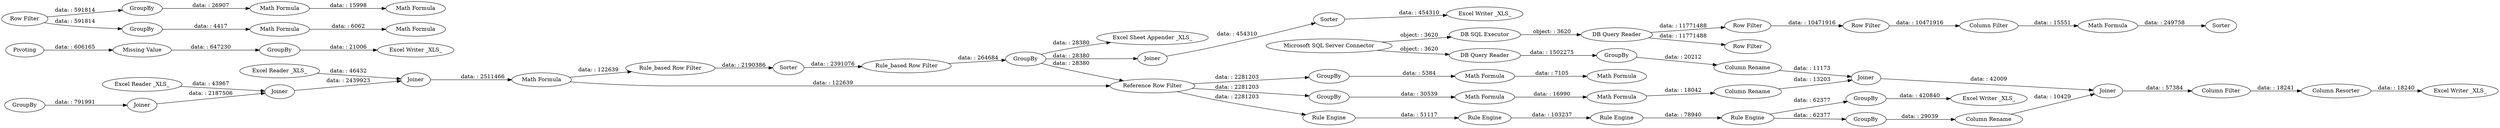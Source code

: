 digraph {
	"-9135412104890286286_35" [label="Row Filter"]
	"-719670154034770343_99" [label="Column Rename"]
	"-8878373095170513913_96" [label="Excel Sheet Appender _XLS_"]
	"-719670154034770343_2" [label="Microsoft SQL Server Connector"]
	"-8878373095170513913_71" [label=GroupBy]
	"-524207331699765767_87" [label=Pivoting]
	"-719670154034770343_106" [label=GroupBy]
	"-719670154034770343_97" [label="Excel Writer _XLS_"]
	"-524207331699765767_86" [label="Row Filter"]
	"-524207331699765767_82" [label="Math Formula"]
	"-9135412104890286286_92" [label="Row Filter"]
	"-524207331699765767_76" [label=GroupBy]
	"-6089198681189726548_61" [label=Joiner]
	"-719670154034770343_113" [label="Column Filter"]
	"-524207331699765767_79" [label="Math Formula"]
	"-719670154034770343_103" [label="Column Resorter"]
	"-9135412104890286286_53" [label="Math Formula"]
	"-719670154034770343_78" [label="Math Formula"]
	"-9135412104890286286_54" [label="Column Filter"]
	"-6089198681189726548_60" [label="Excel Reader _XLS_"]
	"-8878373095170513913_95" [label=Sorter]
	"-719670154034770343_109" [label="Rule Engine"]
	"-524207331699765767_80" [label="Math Formula"]
	"-6089198681189726548_72" [label="Math Formula"]
	"-719670154034770343_6" [label="DB SQL Executor"]
	"-719670154034770343_73" [label="Reference Row Filter"]
	"-524207331699765767_77" [label="Math Formula"]
	"-719670154034770343_107" [label="Rule Engine"]
	"-719670154034770343_112" [label="Column Rename"]
	"-524207331699765767_84" [label=GroupBy]
	"-719670154034770343_111" [label=Joiner]
	"-719670154034770343_110" [label="Rule Engine"]
	"-719670154034770343_100" [label="Column Rename"]
	"-6089198681189726548_58" [label="Excel Reader _XLS_"]
	"-719670154034770343_74" [label=GroupBy]
	"-8878373095170513913_69" [label=Sorter]
	"-9135412104890286286_56" [label=GroupBy]
	"-8878373095170513913_70" [label="Rule_based Row Filter"]
	"-719670154034770343_75" [label="Math Formula"]
	"-9135412104890286286_55" [label=Sorter]
	"-719670154034770343_102" [label=Joiner]
	"-524207331699765767_83" [label="Math Formula"]
	"-6089198681189726548_57" [label=Joiner]
	"-719670154034770343_98" [label=GroupBy]
	"-719670154034770343_108" [label="Rule Engine"]
	"-524207331699765767_90" [label="Excel Writer _XLS_"]
	"-719670154034770343_114" [label=GroupBy]
	"-8878373095170513913_65" [label="Rule_based Row Filter"]
	"-524207331699765767_85" [label=GroupBy]
	"-6089198681189726548_59" [label=Joiner]
	"-524207331699765767_88" [label="Missing Value"]
	"-719670154034770343_104" [label="DB Query Reader"]
	"-719670154034770343_31" [label="DB Query Reader"]
	"-719670154034770343_115" [label="Excel Writer _XLS_"]
	"-524207331699765767_89" [label=GroupBy]
	"-719670154034770343_116" [label="Row Filter"]
	"-524207331699765767_81" [label="Math Formula"]
	"-8878373095170513913_93" [label="Excel Writer _XLS_"]
	"-8878373095170513913_94" [label=Joiner]
	"-9135412104890286286_92" -> "-9135412104890286286_54" [label="data: : 10471916"]
	"-719670154034770343_31" -> "-9135412104890286286_35" [label="data: : 11771488"]
	"-719670154034770343_74" -> "-719670154034770343_75" [label="data: : 30539"]
	"-719670154034770343_109" -> "-719670154034770343_110" [label="data: : 78940"]
	"-524207331699765767_76" -> "-524207331699765767_77" [label="data: : 5384"]
	"-8878373095170513913_71" -> "-8878373095170513913_94" [label="data: : 28380"]
	"-524207331699765767_86" -> "-524207331699765767_85" [label="data: : 591814"]
	"-524207331699765767_87" -> "-524207331699765767_88" [label="data: : 606165"]
	"-719670154034770343_31" -> "-719670154034770343_116" [label="data: : 11771488"]
	"-719670154034770343_102" -> "-719670154034770343_111" [label="data: : 42009"]
	"-719670154034770343_106" -> "-719670154034770343_112" [label="data: : 29039"]
	"-719670154034770343_6" -> "-719670154034770343_31" [label="object: : 3620"]
	"-8878373095170513913_70" -> "-8878373095170513913_71" [label="data: : 264684"]
	"-719670154034770343_100" -> "-719670154034770343_102" [label="data: : 13203"]
	"-719670154034770343_114" -> "-719670154034770343_115" [label="data: : 420840"]
	"-8878373095170513913_71" -> "-719670154034770343_73" [label="data: : 28380"]
	"-524207331699765767_84" -> "-524207331699765767_83" [label="data: : 26907"]
	"-719670154034770343_73" -> "-719670154034770343_74" [label="data: : 2281203"]
	"-719670154034770343_104" -> "-719670154034770343_98" [label="data: : 1502275"]
	"-6089198681189726548_61" -> "-6089198681189726548_72" [label="data: : 2511466"]
	"-524207331699765767_86" -> "-524207331699765767_84" [label="data: : 591814"]
	"-719670154034770343_107" -> "-719670154034770343_108" [label="data: : 51117"]
	"-6089198681189726548_72" -> "-719670154034770343_73" [label="data: : 122639"]
	"-719670154034770343_75" -> "-719670154034770343_78" [label="data: : 16990"]
	"-719670154034770343_110" -> "-719670154034770343_106" [label="data: : 62377"]
	"-719670154034770343_73" -> "-719670154034770343_107" [label="data: : 2281203"]
	"-6089198681189726548_58" -> "-6089198681189726548_59" [label="data: : 43967"]
	"-9135412104890286286_35" -> "-9135412104890286286_92" [label="data: : 10471916"]
	"-6089198681189726548_57" -> "-6089198681189726548_59" [label="data: : 2187506"]
	"-719670154034770343_2" -> "-719670154034770343_6" [label="object: : 3620"]
	"-719670154034770343_2" -> "-719670154034770343_104" [label="object: : 3620"]
	"-719670154034770343_113" -> "-719670154034770343_103" [label="data: : 18241"]
	"-719670154034770343_98" -> "-719670154034770343_99" [label="data: : 20212"]
	"-719670154034770343_99" -> "-719670154034770343_102" [label="data: : 11173"]
	"-9135412104890286286_54" -> "-9135412104890286286_53" [label="data: : 15551"]
	"-524207331699765767_89" -> "-524207331699765767_90" [label="data: : 21006"]
	"-6089198681189726548_60" -> "-6089198681189726548_61" [label="data: : 46432"]
	"-8878373095170513913_65" -> "-8878373095170513913_69" [label="data: : 2190386"]
	"-719670154034770343_103" -> "-719670154034770343_97" [label="data: : 18240"]
	"-6089198681189726548_59" -> "-6089198681189726548_61" [label="data: : 2439923"]
	"-719670154034770343_111" -> "-719670154034770343_113" [label="data: : 57384"]
	"-9135412104890286286_56" -> "-6089198681189726548_57" [label="data: : 791991"]
	"-719670154034770343_108" -> "-719670154034770343_109" [label="data: : 103237"]
	"-9135412104890286286_53" -> "-9135412104890286286_55" [label="data: : 249758"]
	"-719670154034770343_110" -> "-719670154034770343_114" [label="data: : 62377"]
	"-524207331699765767_88" -> "-524207331699765767_89" [label="data: : 647230"]
	"-524207331699765767_83" -> "-524207331699765767_81" [label="data: : 15998"]
	"-719670154034770343_73" -> "-524207331699765767_76" [label="data: : 2281203"]
	"-719670154034770343_112" -> "-719670154034770343_111" [label="data: : 10429"]
	"-524207331699765767_82" -> "-524207331699765767_80" [label="data: : 6062"]
	"-8878373095170513913_95" -> "-8878373095170513913_93" [label="data: : 454310"]
	"-8878373095170513913_94" -> "-8878373095170513913_95" [label="data: : 454310"]
	"-6089198681189726548_72" -> "-8878373095170513913_65" [label="data: : 122639"]
	"-8878373095170513913_69" -> "-8878373095170513913_70" [label="data: : 2391076"]
	"-8878373095170513913_71" -> "-8878373095170513913_96" [label="data: : 28380"]
	"-719670154034770343_78" -> "-719670154034770343_100" [label="data: : 18042"]
	"-524207331699765767_77" -> "-524207331699765767_79" [label="data: : 7105"]
	"-524207331699765767_85" -> "-524207331699765767_82" [label="data: : 4417"]
	rankdir=LR
}
